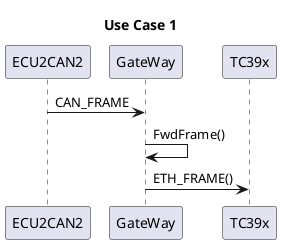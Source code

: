 @startuml
title Use Case 1

participant ECU2CAN2 as ecu2
participant GateWay as gw
participant TC39x as tc39

ecu2 -> gw : CAN_FRAME
gw -> gw : FwdFrame()
gw -> tc39 : ETH_FRAME()
@enduml
